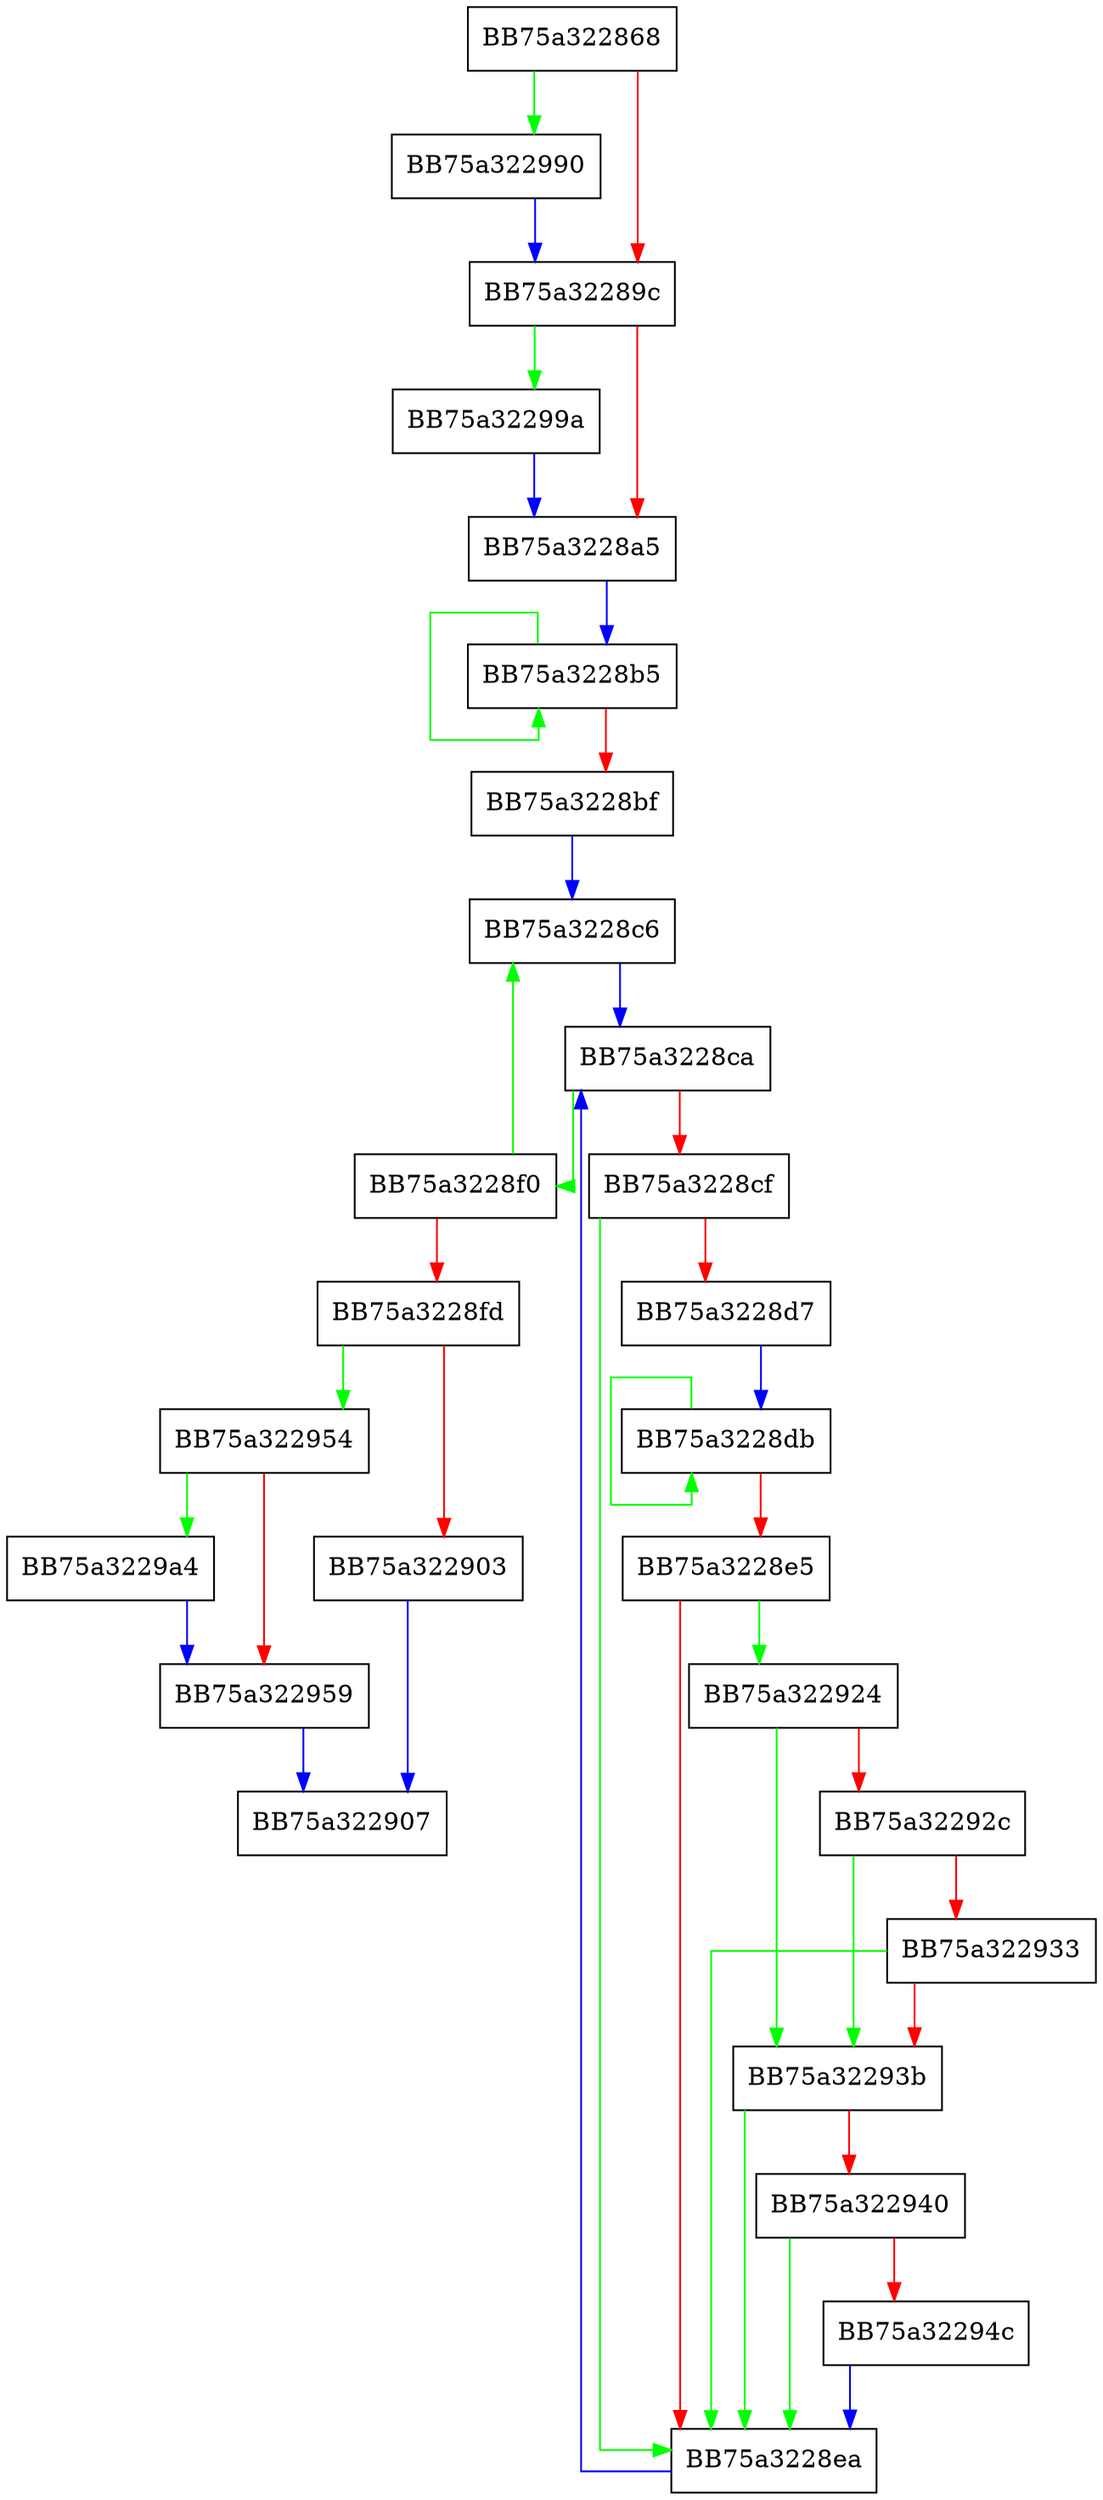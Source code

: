 digraph GetUnexpandedPath {
  node [shape="box"];
  graph [splines=ortho];
  BB75a322868 -> BB75a322990 [color="green"];
  BB75a322868 -> BB75a32289c [color="red"];
  BB75a32289c -> BB75a32299a [color="green"];
  BB75a32289c -> BB75a3228a5 [color="red"];
  BB75a3228a5 -> BB75a3228b5 [color="blue"];
  BB75a3228b5 -> BB75a3228b5 [color="green"];
  BB75a3228b5 -> BB75a3228bf [color="red"];
  BB75a3228bf -> BB75a3228c6 [color="blue"];
  BB75a3228c6 -> BB75a3228ca [color="blue"];
  BB75a3228ca -> BB75a3228f0 [color="green"];
  BB75a3228ca -> BB75a3228cf [color="red"];
  BB75a3228cf -> BB75a3228ea [color="green"];
  BB75a3228cf -> BB75a3228d7 [color="red"];
  BB75a3228d7 -> BB75a3228db [color="blue"];
  BB75a3228db -> BB75a3228db [color="green"];
  BB75a3228db -> BB75a3228e5 [color="red"];
  BB75a3228e5 -> BB75a322924 [color="green"];
  BB75a3228e5 -> BB75a3228ea [color="red"];
  BB75a3228ea -> BB75a3228ca [color="blue"];
  BB75a3228f0 -> BB75a3228c6 [color="green"];
  BB75a3228f0 -> BB75a3228fd [color="red"];
  BB75a3228fd -> BB75a322954 [color="green"];
  BB75a3228fd -> BB75a322903 [color="red"];
  BB75a322903 -> BB75a322907 [color="blue"];
  BB75a322924 -> BB75a32293b [color="green"];
  BB75a322924 -> BB75a32292c [color="red"];
  BB75a32292c -> BB75a32293b [color="green"];
  BB75a32292c -> BB75a322933 [color="red"];
  BB75a322933 -> BB75a3228ea [color="green"];
  BB75a322933 -> BB75a32293b [color="red"];
  BB75a32293b -> BB75a3228ea [color="green"];
  BB75a32293b -> BB75a322940 [color="red"];
  BB75a322940 -> BB75a3228ea [color="green"];
  BB75a322940 -> BB75a32294c [color="red"];
  BB75a32294c -> BB75a3228ea [color="blue"];
  BB75a322954 -> BB75a3229a4 [color="green"];
  BB75a322954 -> BB75a322959 [color="red"];
  BB75a322959 -> BB75a322907 [color="blue"];
  BB75a322990 -> BB75a32289c [color="blue"];
  BB75a32299a -> BB75a3228a5 [color="blue"];
  BB75a3229a4 -> BB75a322959 [color="blue"];
}